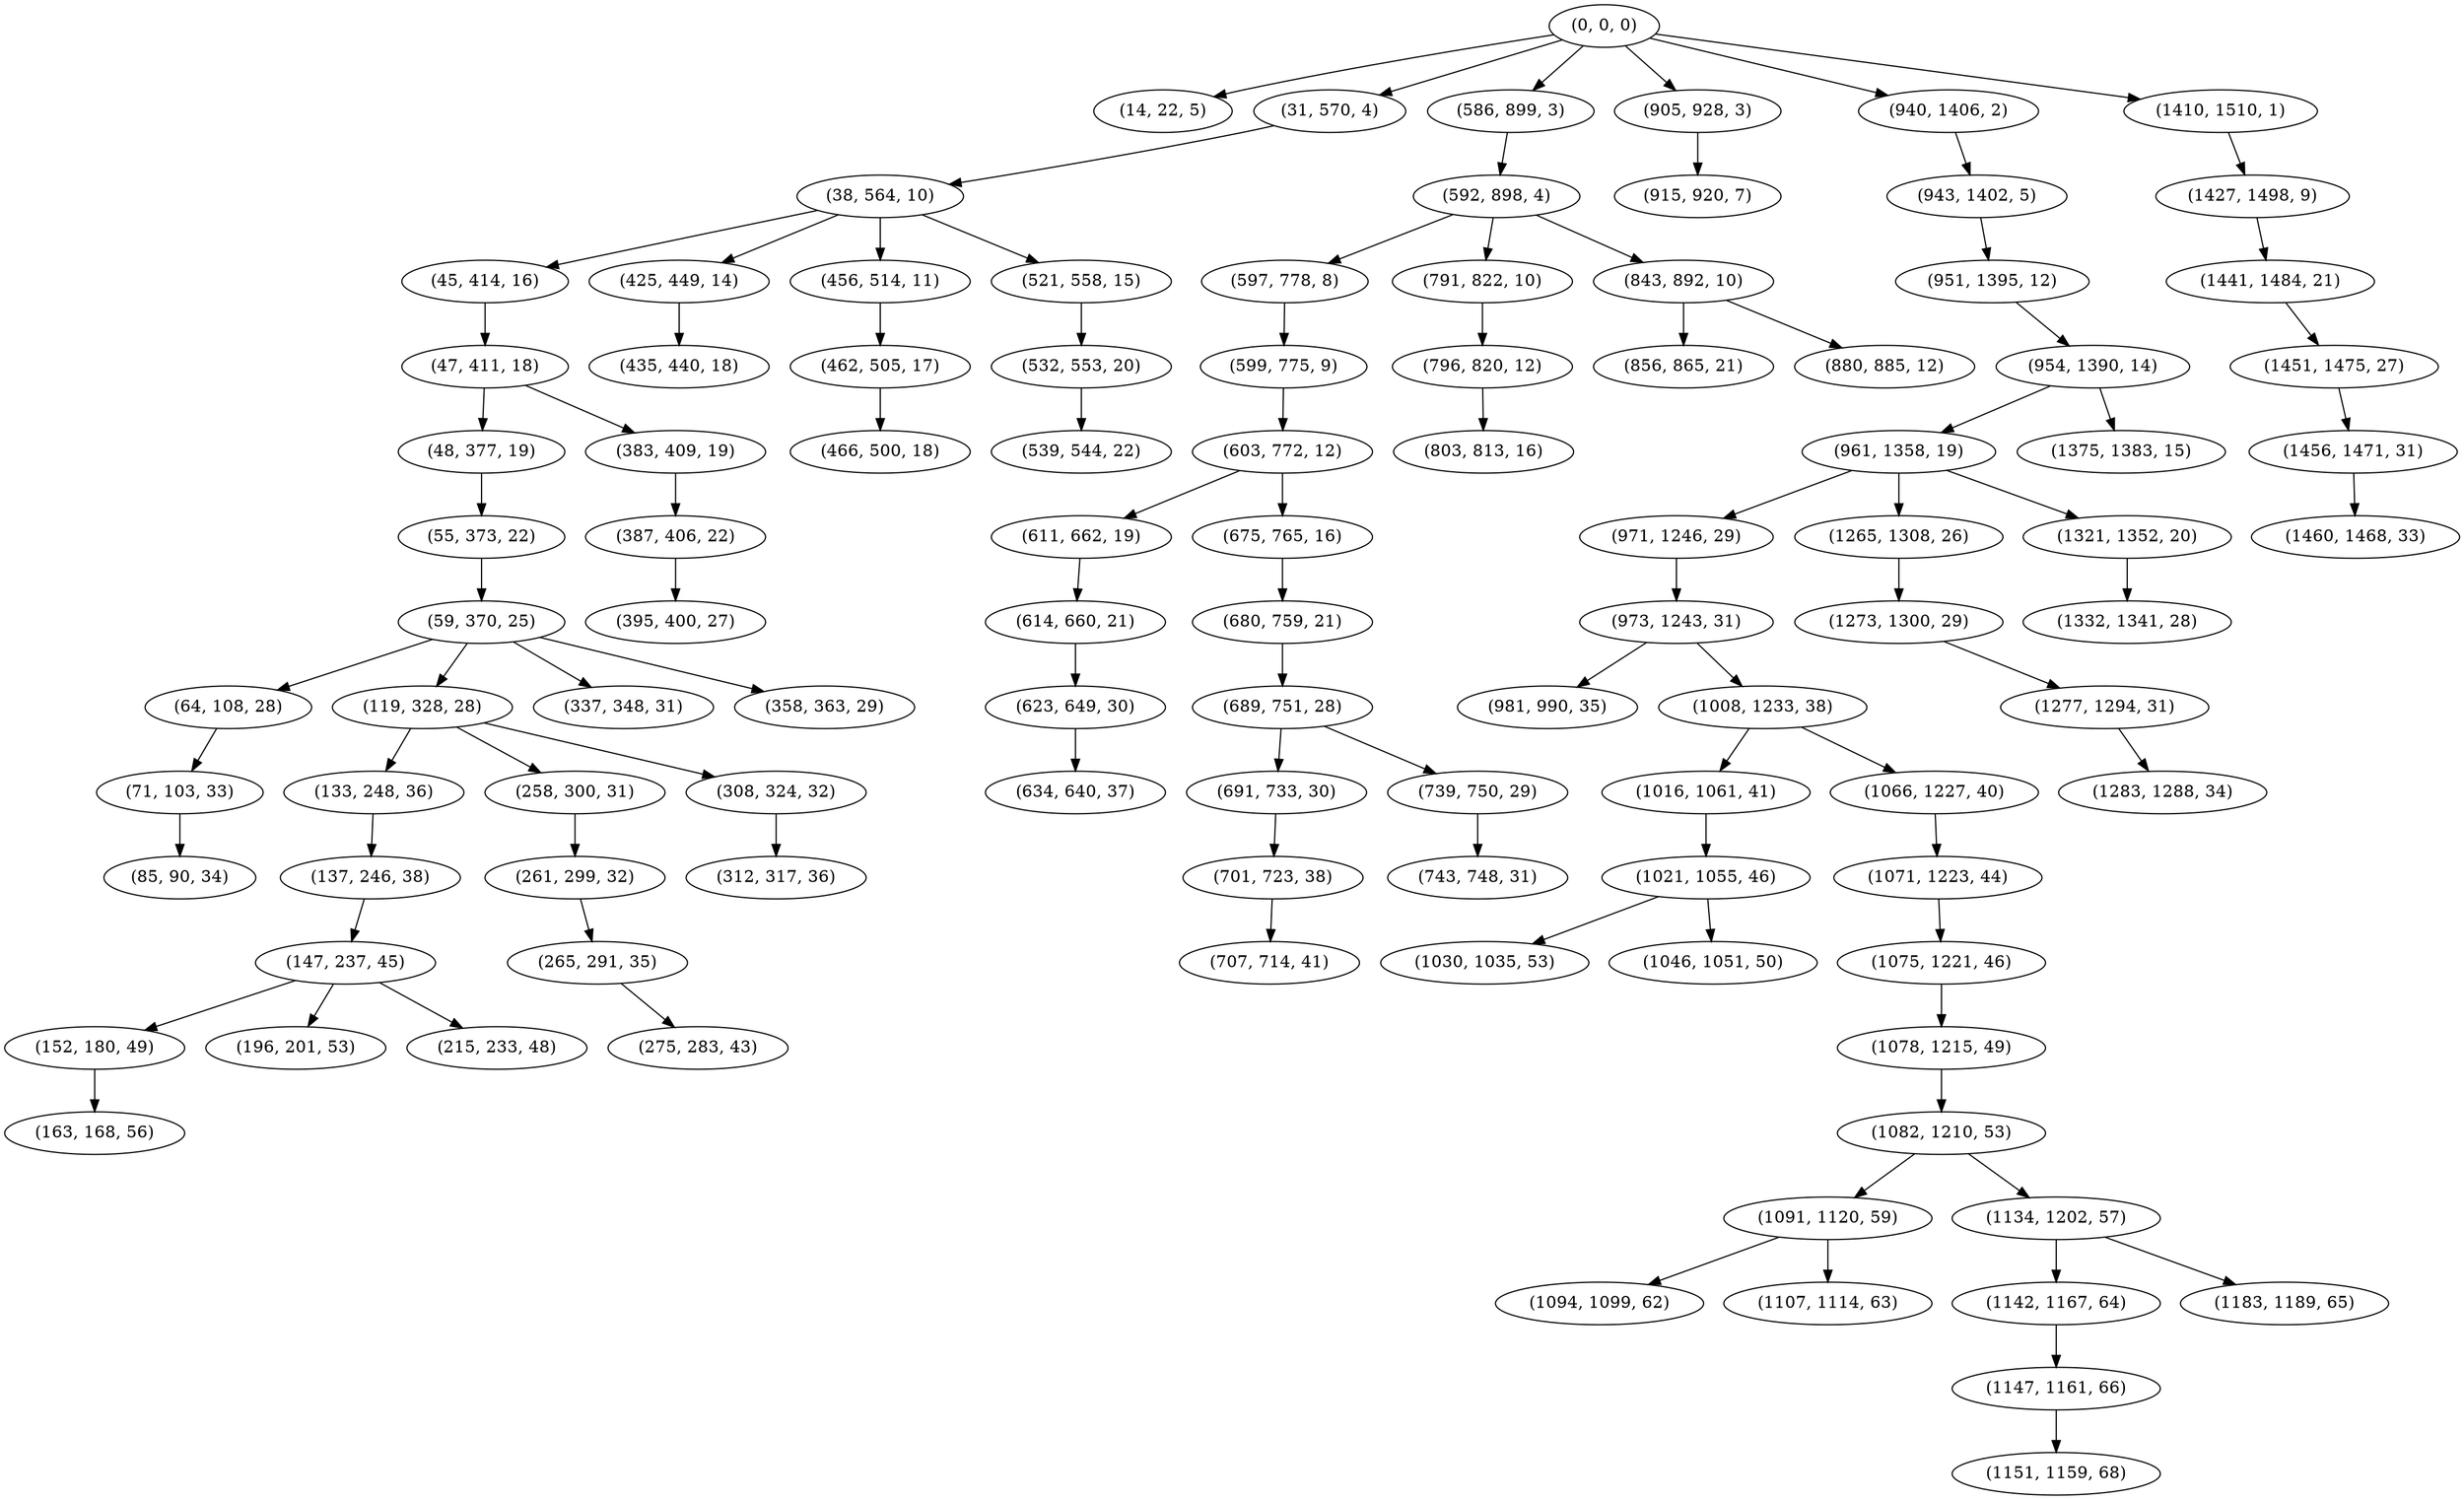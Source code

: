 digraph tree {
    "(0, 0, 0)";
    "(14, 22, 5)";
    "(31, 570, 4)";
    "(38, 564, 10)";
    "(45, 414, 16)";
    "(47, 411, 18)";
    "(48, 377, 19)";
    "(55, 373, 22)";
    "(59, 370, 25)";
    "(64, 108, 28)";
    "(71, 103, 33)";
    "(85, 90, 34)";
    "(119, 328, 28)";
    "(133, 248, 36)";
    "(137, 246, 38)";
    "(147, 237, 45)";
    "(152, 180, 49)";
    "(163, 168, 56)";
    "(196, 201, 53)";
    "(215, 233, 48)";
    "(258, 300, 31)";
    "(261, 299, 32)";
    "(265, 291, 35)";
    "(275, 283, 43)";
    "(308, 324, 32)";
    "(312, 317, 36)";
    "(337, 348, 31)";
    "(358, 363, 29)";
    "(383, 409, 19)";
    "(387, 406, 22)";
    "(395, 400, 27)";
    "(425, 449, 14)";
    "(435, 440, 18)";
    "(456, 514, 11)";
    "(462, 505, 17)";
    "(466, 500, 18)";
    "(521, 558, 15)";
    "(532, 553, 20)";
    "(539, 544, 22)";
    "(586, 899, 3)";
    "(592, 898, 4)";
    "(597, 778, 8)";
    "(599, 775, 9)";
    "(603, 772, 12)";
    "(611, 662, 19)";
    "(614, 660, 21)";
    "(623, 649, 30)";
    "(634, 640, 37)";
    "(675, 765, 16)";
    "(680, 759, 21)";
    "(689, 751, 28)";
    "(691, 733, 30)";
    "(701, 723, 38)";
    "(707, 714, 41)";
    "(739, 750, 29)";
    "(743, 748, 31)";
    "(791, 822, 10)";
    "(796, 820, 12)";
    "(803, 813, 16)";
    "(843, 892, 10)";
    "(856, 865, 21)";
    "(880, 885, 12)";
    "(905, 928, 3)";
    "(915, 920, 7)";
    "(940, 1406, 2)";
    "(943, 1402, 5)";
    "(951, 1395, 12)";
    "(954, 1390, 14)";
    "(961, 1358, 19)";
    "(971, 1246, 29)";
    "(973, 1243, 31)";
    "(981, 990, 35)";
    "(1008, 1233, 38)";
    "(1016, 1061, 41)";
    "(1021, 1055, 46)";
    "(1030, 1035, 53)";
    "(1046, 1051, 50)";
    "(1066, 1227, 40)";
    "(1071, 1223, 44)";
    "(1075, 1221, 46)";
    "(1078, 1215, 49)";
    "(1082, 1210, 53)";
    "(1091, 1120, 59)";
    "(1094, 1099, 62)";
    "(1107, 1114, 63)";
    "(1134, 1202, 57)";
    "(1142, 1167, 64)";
    "(1147, 1161, 66)";
    "(1151, 1159, 68)";
    "(1183, 1189, 65)";
    "(1265, 1308, 26)";
    "(1273, 1300, 29)";
    "(1277, 1294, 31)";
    "(1283, 1288, 34)";
    "(1321, 1352, 20)";
    "(1332, 1341, 28)";
    "(1375, 1383, 15)";
    "(1410, 1510, 1)";
    "(1427, 1498, 9)";
    "(1441, 1484, 21)";
    "(1451, 1475, 27)";
    "(1456, 1471, 31)";
    "(1460, 1468, 33)";
    "(0, 0, 0)" -> "(14, 22, 5)";
    "(0, 0, 0)" -> "(31, 570, 4)";
    "(0, 0, 0)" -> "(586, 899, 3)";
    "(0, 0, 0)" -> "(905, 928, 3)";
    "(0, 0, 0)" -> "(940, 1406, 2)";
    "(0, 0, 0)" -> "(1410, 1510, 1)";
    "(31, 570, 4)" -> "(38, 564, 10)";
    "(38, 564, 10)" -> "(45, 414, 16)";
    "(38, 564, 10)" -> "(425, 449, 14)";
    "(38, 564, 10)" -> "(456, 514, 11)";
    "(38, 564, 10)" -> "(521, 558, 15)";
    "(45, 414, 16)" -> "(47, 411, 18)";
    "(47, 411, 18)" -> "(48, 377, 19)";
    "(47, 411, 18)" -> "(383, 409, 19)";
    "(48, 377, 19)" -> "(55, 373, 22)";
    "(55, 373, 22)" -> "(59, 370, 25)";
    "(59, 370, 25)" -> "(64, 108, 28)";
    "(59, 370, 25)" -> "(119, 328, 28)";
    "(59, 370, 25)" -> "(337, 348, 31)";
    "(59, 370, 25)" -> "(358, 363, 29)";
    "(64, 108, 28)" -> "(71, 103, 33)";
    "(71, 103, 33)" -> "(85, 90, 34)";
    "(119, 328, 28)" -> "(133, 248, 36)";
    "(119, 328, 28)" -> "(258, 300, 31)";
    "(119, 328, 28)" -> "(308, 324, 32)";
    "(133, 248, 36)" -> "(137, 246, 38)";
    "(137, 246, 38)" -> "(147, 237, 45)";
    "(147, 237, 45)" -> "(152, 180, 49)";
    "(147, 237, 45)" -> "(196, 201, 53)";
    "(147, 237, 45)" -> "(215, 233, 48)";
    "(152, 180, 49)" -> "(163, 168, 56)";
    "(258, 300, 31)" -> "(261, 299, 32)";
    "(261, 299, 32)" -> "(265, 291, 35)";
    "(265, 291, 35)" -> "(275, 283, 43)";
    "(308, 324, 32)" -> "(312, 317, 36)";
    "(383, 409, 19)" -> "(387, 406, 22)";
    "(387, 406, 22)" -> "(395, 400, 27)";
    "(425, 449, 14)" -> "(435, 440, 18)";
    "(456, 514, 11)" -> "(462, 505, 17)";
    "(462, 505, 17)" -> "(466, 500, 18)";
    "(521, 558, 15)" -> "(532, 553, 20)";
    "(532, 553, 20)" -> "(539, 544, 22)";
    "(586, 899, 3)" -> "(592, 898, 4)";
    "(592, 898, 4)" -> "(597, 778, 8)";
    "(592, 898, 4)" -> "(791, 822, 10)";
    "(592, 898, 4)" -> "(843, 892, 10)";
    "(597, 778, 8)" -> "(599, 775, 9)";
    "(599, 775, 9)" -> "(603, 772, 12)";
    "(603, 772, 12)" -> "(611, 662, 19)";
    "(603, 772, 12)" -> "(675, 765, 16)";
    "(611, 662, 19)" -> "(614, 660, 21)";
    "(614, 660, 21)" -> "(623, 649, 30)";
    "(623, 649, 30)" -> "(634, 640, 37)";
    "(675, 765, 16)" -> "(680, 759, 21)";
    "(680, 759, 21)" -> "(689, 751, 28)";
    "(689, 751, 28)" -> "(691, 733, 30)";
    "(689, 751, 28)" -> "(739, 750, 29)";
    "(691, 733, 30)" -> "(701, 723, 38)";
    "(701, 723, 38)" -> "(707, 714, 41)";
    "(739, 750, 29)" -> "(743, 748, 31)";
    "(791, 822, 10)" -> "(796, 820, 12)";
    "(796, 820, 12)" -> "(803, 813, 16)";
    "(843, 892, 10)" -> "(856, 865, 21)";
    "(843, 892, 10)" -> "(880, 885, 12)";
    "(905, 928, 3)" -> "(915, 920, 7)";
    "(940, 1406, 2)" -> "(943, 1402, 5)";
    "(943, 1402, 5)" -> "(951, 1395, 12)";
    "(951, 1395, 12)" -> "(954, 1390, 14)";
    "(954, 1390, 14)" -> "(961, 1358, 19)";
    "(954, 1390, 14)" -> "(1375, 1383, 15)";
    "(961, 1358, 19)" -> "(971, 1246, 29)";
    "(961, 1358, 19)" -> "(1265, 1308, 26)";
    "(961, 1358, 19)" -> "(1321, 1352, 20)";
    "(971, 1246, 29)" -> "(973, 1243, 31)";
    "(973, 1243, 31)" -> "(981, 990, 35)";
    "(973, 1243, 31)" -> "(1008, 1233, 38)";
    "(1008, 1233, 38)" -> "(1016, 1061, 41)";
    "(1008, 1233, 38)" -> "(1066, 1227, 40)";
    "(1016, 1061, 41)" -> "(1021, 1055, 46)";
    "(1021, 1055, 46)" -> "(1030, 1035, 53)";
    "(1021, 1055, 46)" -> "(1046, 1051, 50)";
    "(1066, 1227, 40)" -> "(1071, 1223, 44)";
    "(1071, 1223, 44)" -> "(1075, 1221, 46)";
    "(1075, 1221, 46)" -> "(1078, 1215, 49)";
    "(1078, 1215, 49)" -> "(1082, 1210, 53)";
    "(1082, 1210, 53)" -> "(1091, 1120, 59)";
    "(1082, 1210, 53)" -> "(1134, 1202, 57)";
    "(1091, 1120, 59)" -> "(1094, 1099, 62)";
    "(1091, 1120, 59)" -> "(1107, 1114, 63)";
    "(1134, 1202, 57)" -> "(1142, 1167, 64)";
    "(1134, 1202, 57)" -> "(1183, 1189, 65)";
    "(1142, 1167, 64)" -> "(1147, 1161, 66)";
    "(1147, 1161, 66)" -> "(1151, 1159, 68)";
    "(1265, 1308, 26)" -> "(1273, 1300, 29)";
    "(1273, 1300, 29)" -> "(1277, 1294, 31)";
    "(1277, 1294, 31)" -> "(1283, 1288, 34)";
    "(1321, 1352, 20)" -> "(1332, 1341, 28)";
    "(1410, 1510, 1)" -> "(1427, 1498, 9)";
    "(1427, 1498, 9)" -> "(1441, 1484, 21)";
    "(1441, 1484, 21)" -> "(1451, 1475, 27)";
    "(1451, 1475, 27)" -> "(1456, 1471, 31)";
    "(1456, 1471, 31)" -> "(1460, 1468, 33)";
}
